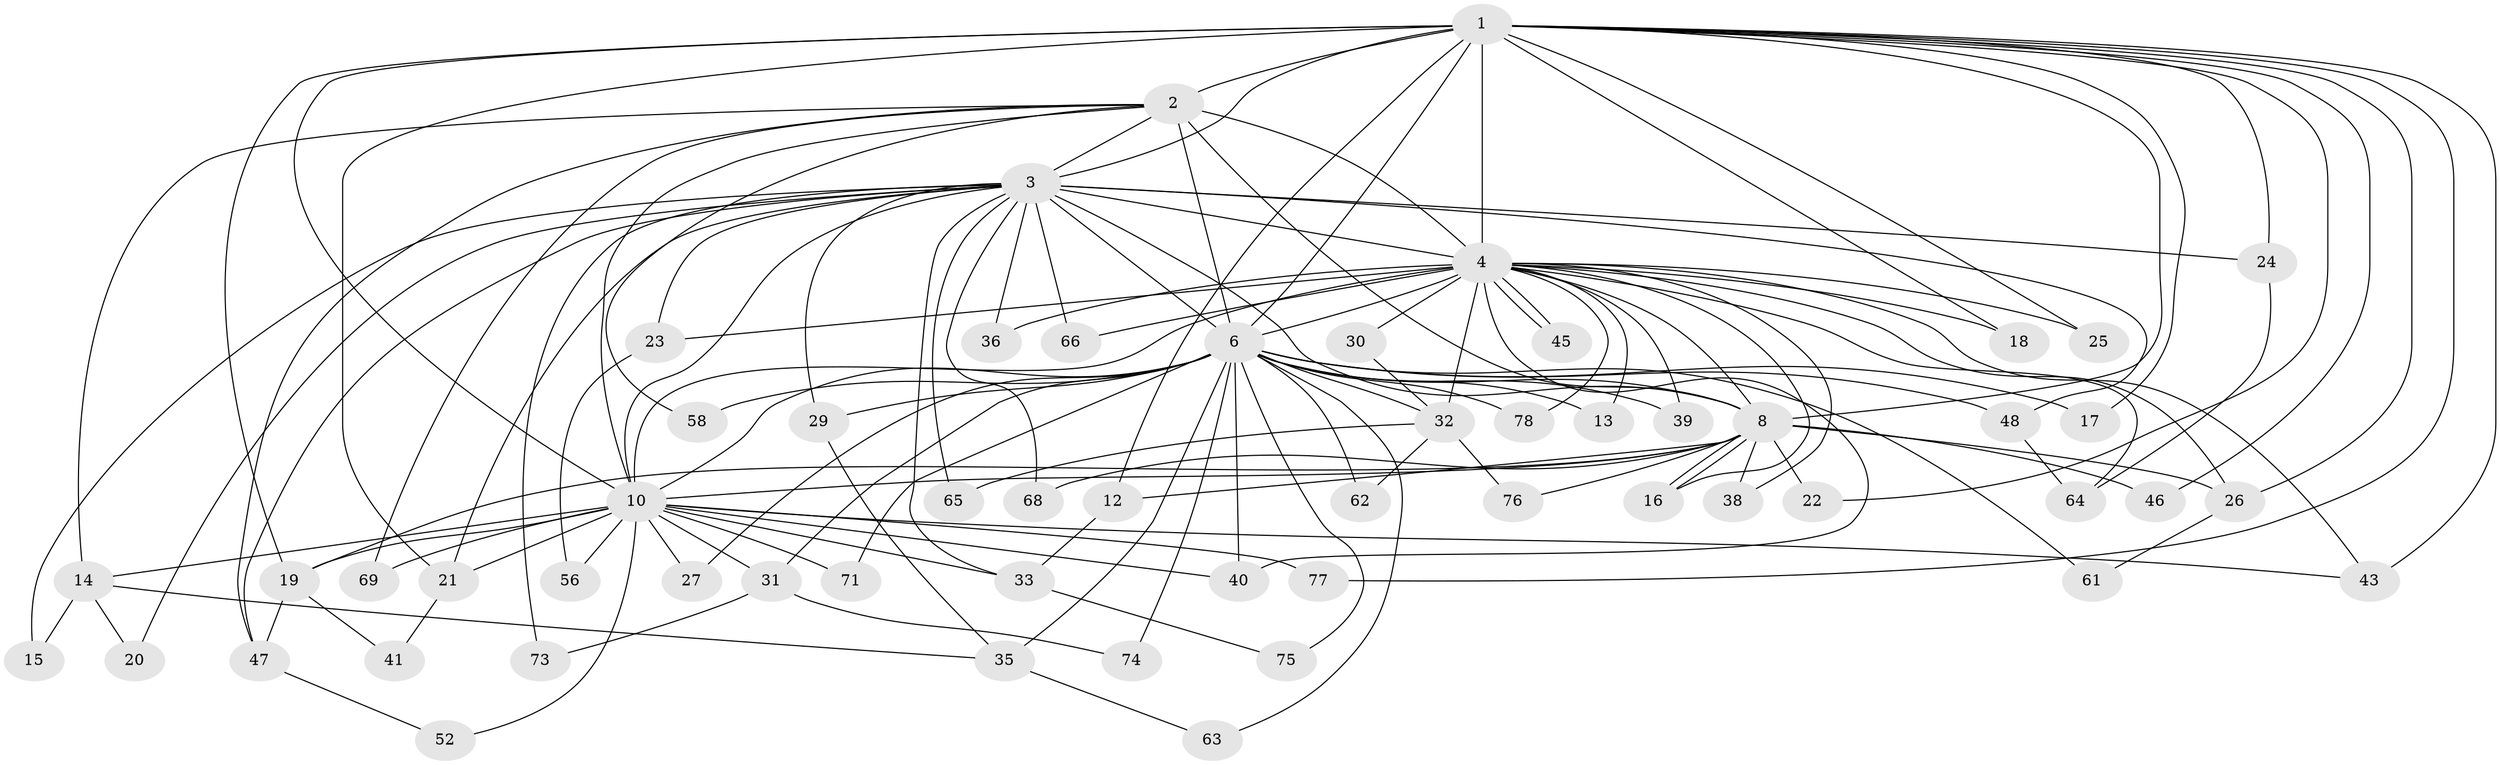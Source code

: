 // original degree distribution, {16: 0.01282051282051282, 13: 0.01282051282051282, 22: 0.02564102564102564, 23: 0.01282051282051282, 14: 0.01282051282051282, 18: 0.02564102564102564, 20: 0.01282051282051282, 17: 0.01282051282051282, 5: 0.02564102564102564, 3: 0.16666666666666666, 6: 0.02564102564102564, 2: 0.5512820512820513, 4: 0.10256410256410256}
// Generated by graph-tools (version 1.1) at 2025/10/02/27/25 16:10:59]
// undirected, 57 vertices, 131 edges
graph export_dot {
graph [start="1"]
  node [color=gray90,style=filled];
  1 [super="+5"];
  2 [super="+34"];
  3 [super="+60"];
  4 [super="+9"];
  6 [super="+7"];
  8 [super="+28"];
  10 [super="+11"];
  12;
  13 [super="+55"];
  14;
  15;
  16 [super="+57"];
  17;
  18;
  19 [super="+54"];
  20;
  21 [super="+37"];
  22;
  23 [super="+49"];
  24;
  25;
  26 [super="+42"];
  27;
  29;
  30 [super="+50"];
  31;
  32 [super="+51"];
  33 [super="+72"];
  35 [super="+70"];
  36;
  38;
  39;
  40 [super="+53"];
  41;
  43 [super="+44"];
  45;
  46;
  47 [super="+59"];
  48;
  52;
  56;
  58;
  61;
  62;
  63;
  64 [super="+67"];
  65;
  66;
  68;
  69;
  71;
  73;
  74;
  75;
  76;
  77;
  78;
  1 -- 2 [weight=2];
  1 -- 3 [weight=2];
  1 -- 4 [weight=4];
  1 -- 6 [weight=4];
  1 -- 8 [weight=2];
  1 -- 10 [weight=2];
  1 -- 17;
  1 -- 19;
  1 -- 21;
  1 -- 22;
  1 -- 24;
  1 -- 25;
  1 -- 43;
  1 -- 12;
  1 -- 77;
  1 -- 46;
  1 -- 18;
  1 -- 26;
  2 -- 3;
  2 -- 4 [weight=2];
  2 -- 6 [weight=2];
  2 -- 8;
  2 -- 10;
  2 -- 47;
  2 -- 58;
  2 -- 69;
  2 -- 14;
  3 -- 4 [weight=3];
  3 -- 6 [weight=2];
  3 -- 8;
  3 -- 10;
  3 -- 15;
  3 -- 20;
  3 -- 24;
  3 -- 29;
  3 -- 33;
  3 -- 36;
  3 -- 48;
  3 -- 66;
  3 -- 68;
  3 -- 65;
  3 -- 73;
  3 -- 23;
  3 -- 47;
  3 -- 21;
  4 -- 6 [weight=4];
  4 -- 8 [weight=2];
  4 -- 10 [weight=2];
  4 -- 18;
  4 -- 23 [weight=2];
  4 -- 25;
  4 -- 26;
  4 -- 32;
  4 -- 36;
  4 -- 38;
  4 -- 40;
  4 -- 45;
  4 -- 45;
  4 -- 66;
  4 -- 78;
  4 -- 64;
  4 -- 39;
  4 -- 43;
  4 -- 13 [weight=2];
  4 -- 30;
  4 -- 16;
  6 -- 8 [weight=2];
  6 -- 10 [weight=2];
  6 -- 17;
  6 -- 27;
  6 -- 31;
  6 -- 39;
  6 -- 48;
  6 -- 62;
  6 -- 74;
  6 -- 75;
  6 -- 71;
  6 -- 13;
  6 -- 78;
  6 -- 29;
  6 -- 32;
  6 -- 40;
  6 -- 58;
  6 -- 61;
  6 -- 63;
  6 -- 35;
  8 -- 10 [weight=3];
  8 -- 12;
  8 -- 16;
  8 -- 16;
  8 -- 22;
  8 -- 38;
  8 -- 46;
  8 -- 76;
  8 -- 68;
  8 -- 19;
  8 -- 26;
  10 -- 14 [weight=2];
  10 -- 19;
  10 -- 21;
  10 -- 27;
  10 -- 31;
  10 -- 33;
  10 -- 56;
  10 -- 69;
  10 -- 71;
  10 -- 77;
  10 -- 52;
  10 -- 43;
  10 -- 40;
  12 -- 33;
  14 -- 15;
  14 -- 20;
  14 -- 35;
  19 -- 41;
  19 -- 47;
  21 -- 41;
  23 -- 56;
  24 -- 64;
  26 -- 61;
  29 -- 35;
  30 -- 32 [weight=2];
  31 -- 73;
  31 -- 74;
  32 -- 62;
  32 -- 76;
  32 -- 65;
  33 -- 75;
  35 -- 63;
  47 -- 52;
  48 -- 64;
}
